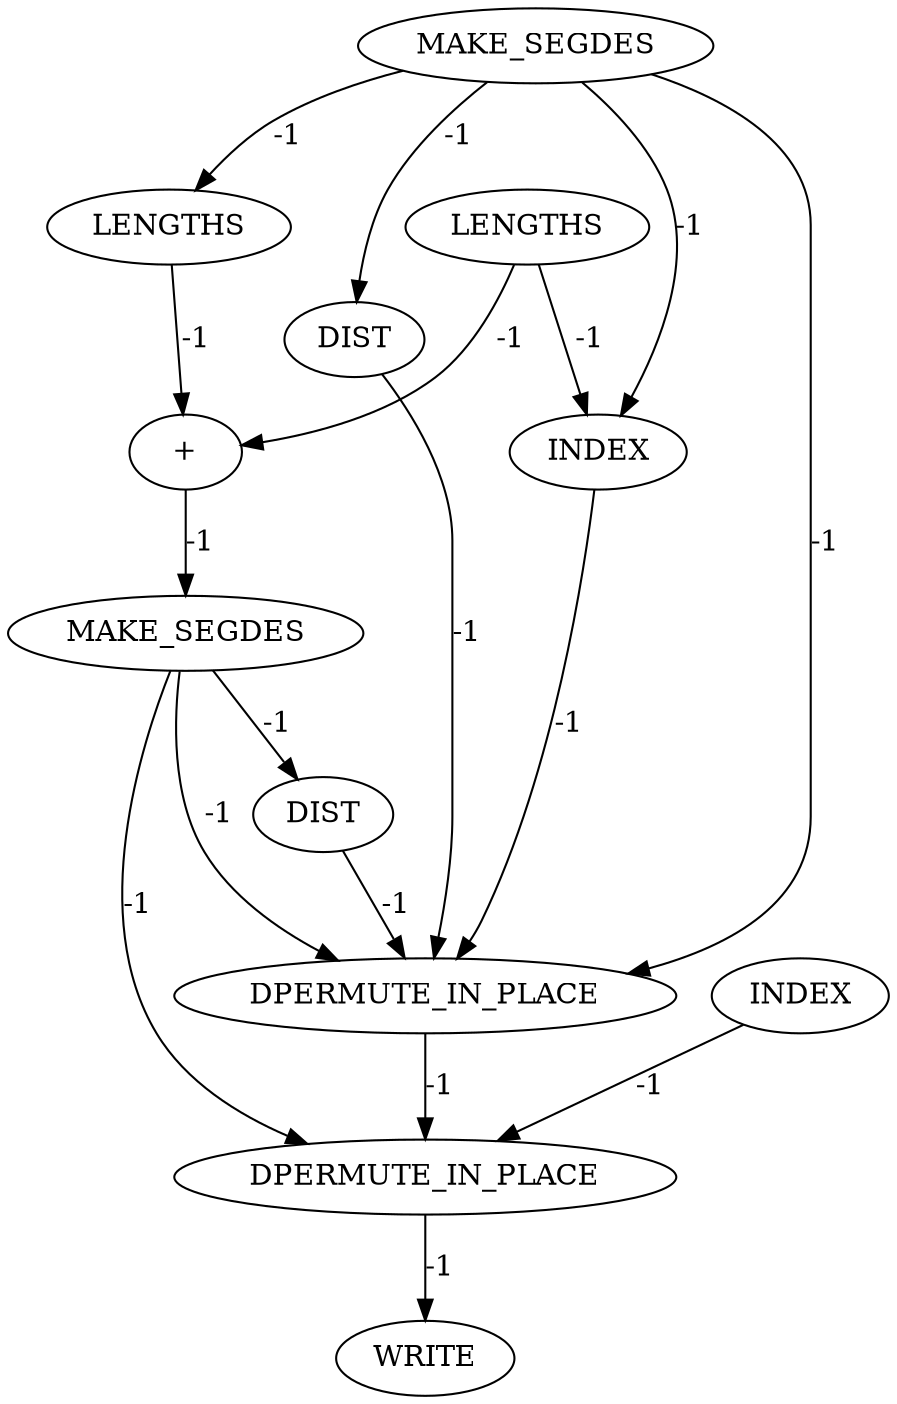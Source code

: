 digraph {
	ep_B_INST_6169 [label=INDEX cost=0]
	ep_B_INST_6141 [label=MAKE_SEGDES cost=0]
	ep_B_INST_6147 [label=DIST cost=0]
	ep_B_INST_10344 [label=DPERMUTE_IN_PLACE cost=0]
	ep_B_INST_6161 [label=LENGTHS cost=0]
	ep_B_INST_6185 [label=MAKE_SEGDES cost=0]
	ep_B_INST_10345 [label=DPERMUTE_IN_PLACE cost=0]
	ep_B_INST_6180 [label="+" cost=0]
	ep_B_INST_6179 [label=LENGTHS cost=0]
	ep_B_INST_6157 [label=INDEX cost=0]
	ep_B_INST_6191 [label=DIST cost=0]
	ep_B_INST_6215 [label=WRITE cost=0]
	ep_B_INST_6169 -> ep_B_INST_10344 [label=-1 cost=-1]
	ep_B_INST_6141 -> ep_B_INST_6147 [label=-1 cost=-1]
	ep_B_INST_6141 -> ep_B_INST_6169 [label=-1 cost=-1]
	ep_B_INST_6141 -> ep_B_INST_6179 [label=-1 cost=-1]
	ep_B_INST_6141 -> ep_B_INST_10344 [label=-1 cost=-1]
	ep_B_INST_6147 -> ep_B_INST_10344 [label=-1 cost=-1]
	ep_B_INST_10344 -> ep_B_INST_10345 [label=-1 cost=-1]
	ep_B_INST_6161 -> ep_B_INST_6169 [label=-1 cost=-1]
	ep_B_INST_6161 -> ep_B_INST_6180 [label=-1 cost=-1]
	ep_B_INST_6185 -> ep_B_INST_6191 [label=-1 cost=-1]
	ep_B_INST_6185 -> ep_B_INST_10344 [label=-1 cost=-1]
	ep_B_INST_6185 -> ep_B_INST_10345 [label=-1 cost=-1]
	ep_B_INST_10345 -> ep_B_INST_6215 [label=-1 cost=-1]
	ep_B_INST_6180 -> ep_B_INST_6185 [label=-1 cost=-1]
	ep_B_INST_6179 -> ep_B_INST_6180 [label=-1 cost=-1]
	ep_B_INST_6157 -> ep_B_INST_10345 [label=-1 cost=-1]
	ep_B_INST_6191 -> ep_B_INST_10344 [label=-1 cost=-1]
}
